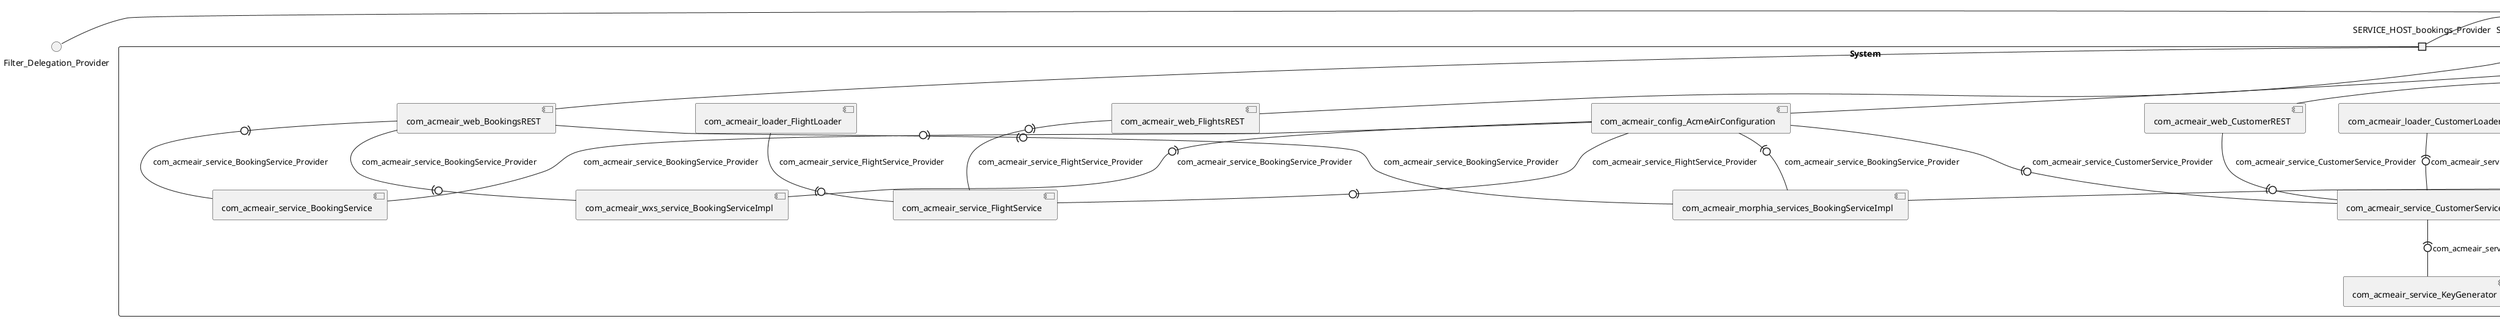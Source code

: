 @startuml
skinparam fixCircleLabelOverlapping true
skinparam componentStyle uml2
() Filter_Delegation_Provider
() SERVICE_HOST_bookings_Delegation_Provider
() SERVICE_HOST_config_Delegation_Provider
() SERVICE_HOST_customer_byid_Delegation_Provider
() SERVICE_HOST_flights_Delegation_Provider
() SERVICE_HOST_loader_Delegation_Provider
() SERVICE_HOST_login_Delegation_Provider
() com_acmeair_morphia_MorphiaConstants_Delegation_Provider
() com_acmeair_wxs_WXSConstants_Delegation_Provider
rectangle System {
[com_acmeair_config_AcmeAirConfiguration] [[acmeair-acmeair.repository#_859jCsYmEe6OKJ_lnX9GvQ]]
[com_acmeair_config_LoaderREST] [[acmeair-acmeair.repository#_859jCsYmEe6OKJ_lnX9GvQ]]
[com_acmeair_loader_CustomerLoader] [[acmeair-acmeair.repository#_859jCsYmEe6OKJ_lnX9GvQ]]
[com_acmeair_loader_FlightLoader] [[acmeair-acmeair.repository#_859jCsYmEe6OKJ_lnX9GvQ]]
[com_acmeair_loader_Loader] [[acmeair-acmeair.repository#_859jCsYmEe6OKJ_lnX9GvQ]]
[com_acmeair_morphia_services_BookingServiceImpl] [[acmeair-acmeair.repository#_859jCsYmEe6OKJ_lnX9GvQ]]
[com_acmeair_service_BookingService] [[acmeair-acmeair.repository#_859jCsYmEe6OKJ_lnX9GvQ]]
[com_acmeair_service_CustomerService] [[acmeair-acmeair.repository#_859jCsYmEe6OKJ_lnX9GvQ]]
[com_acmeair_service_FlightService] [[acmeair-acmeair.repository#_859jCsYmEe6OKJ_lnX9GvQ]]
[com_acmeair_service_KeyGenerator] [[acmeair-acmeair.repository#_859jCsYmEe6OKJ_lnX9GvQ]]
[com_acmeair_service_TransactionService] [[acmeair-acmeair.repository#_859jCsYmEe6OKJ_lnX9GvQ]]
[com_acmeair_web_BookingsREST] [[acmeair-acmeair.repository#_859jCsYmEe6OKJ_lnX9GvQ]]
[com_acmeair_web_CustomerREST] [[acmeair-acmeair.repository#_859jCsYmEe6OKJ_lnX9GvQ]]
[com_acmeair_web_FlightsREST] [[acmeair-acmeair.repository#_859jCsYmEe6OKJ_lnX9GvQ]]
[com_acmeair_web_LoginREST] [[acmeair-acmeair.repository#_859jCsYmEe6OKJ_lnX9GvQ]]
[com_acmeair_web_RESTCookieSessionFilter] [[acmeair-acmeair.repository#_859jCsYmEe6OKJ_lnX9GvQ]]
[com_acmeair_wxs_service_BookingServiceImpl] [[acmeair-acmeair.repository#_859jCsYmEe6OKJ_lnX9GvQ]]
[com_acmeair_wxs_utils_WXSSessionManager] [[acmeair-acmeair.repository#_859jCsYmEe6OKJ_lnX9GvQ]]
port Filter_Provider
Filter_Delegation_Provider - Filter_Provider
Filter_Provider - [com_acmeair_web_RESTCookieSessionFilter]
port SERVICE_HOST_bookings_Provider
SERVICE_HOST_bookings_Delegation_Provider - SERVICE_HOST_bookings_Provider
SERVICE_HOST_bookings_Provider - [com_acmeair_web_BookingsREST]
port SERVICE_HOST_config_Provider
SERVICE_HOST_config_Delegation_Provider - SERVICE_HOST_config_Provider
SERVICE_HOST_config_Provider - [com_acmeair_config_AcmeAirConfiguration]
port SERVICE_HOST_customer_byid_Provider
SERVICE_HOST_customer_byid_Delegation_Provider - SERVICE_HOST_customer_byid_Provider
SERVICE_HOST_customer_byid_Provider - [com_acmeair_web_CustomerREST]
port SERVICE_HOST_flights_Provider
SERVICE_HOST_flights_Delegation_Provider - SERVICE_HOST_flights_Provider
SERVICE_HOST_flights_Provider - [com_acmeair_web_FlightsREST]
port SERVICE_HOST_loader_Provider
SERVICE_HOST_loader_Delegation_Provider - SERVICE_HOST_loader_Provider
SERVICE_HOST_loader_Provider - [com_acmeair_config_LoaderREST]
port SERVICE_HOST_login_Provider
SERVICE_HOST_login_Delegation_Provider - SERVICE_HOST_login_Provider
SERVICE_HOST_login_Provider - [com_acmeair_web_LoginREST]
[com_acmeair_config_LoaderREST] -(0- [com_acmeair_loader_Loader] : com_acmeair_loader_Loader_Provider
port com_acmeair_morphia_MorphiaConstants_Provider
com_acmeair_morphia_MorphiaConstants_Delegation_Provider - com_acmeair_morphia_MorphiaConstants_Provider
com_acmeair_morphia_MorphiaConstants_Provider - [com_acmeair_morphia_services_BookingServiceImpl]
[com_acmeair_web_BookingsREST] -(0- [com_acmeair_morphia_services_BookingServiceImpl] : com_acmeair_service_BookingService_Provider
[com_acmeair_web_BookingsREST] -(0- [com_acmeair_wxs_service_BookingServiceImpl] : com_acmeair_service_BookingService_Provider
[com_acmeair_config_AcmeAirConfiguration] -(0- [com_acmeair_service_BookingService] : com_acmeair_service_BookingService_Provider
[com_acmeair_config_AcmeAirConfiguration] -(0- [com_acmeair_wxs_service_BookingServiceImpl] : com_acmeair_service_BookingService_Provider
[com_acmeair_web_BookingsREST] -(0- [com_acmeair_service_BookingService] : com_acmeair_service_BookingService_Provider
[com_acmeair_config_AcmeAirConfiguration] -(0- [com_acmeair_morphia_services_BookingServiceImpl] : com_acmeair_service_BookingService_Provider
[com_acmeair_web_RESTCookieSessionFilter] -(0- [com_acmeair_service_CustomerService] : com_acmeair_service_CustomerService_Provider
[com_acmeair_web_LoginREST] -(0- [com_acmeair_service_CustomerService] : com_acmeair_service_CustomerService_Provider
[com_acmeair_web_CustomerREST] -(0- [com_acmeair_service_CustomerService] : com_acmeair_service_CustomerService_Provider
[com_acmeair_config_AcmeAirConfiguration] -(0- [com_acmeair_service_CustomerService] : com_acmeair_service_CustomerService_Provider
[com_acmeair_loader_CustomerLoader] -(0- [com_acmeair_service_CustomerService] : com_acmeair_service_CustomerService_Provider
[com_acmeair_loader_FlightLoader] -(0- [com_acmeair_service_FlightService] : com_acmeair_service_FlightService_Provider
[com_acmeair_config_AcmeAirConfiguration] -(0- [com_acmeair_service_FlightService] : com_acmeair_service_FlightService_Provider
[com_acmeair_web_FlightsREST] -(0- [com_acmeair_service_FlightService] : com_acmeair_service_FlightService_Provider
[com_acmeair_service_CustomerService] -(0- [com_acmeair_service_KeyGenerator] : com_acmeair_service_KeyGenerator_Provider
[com_acmeair_web_RESTCookieSessionFilter] -(0- [com_acmeair_wxs_utils_WXSSessionManager] : com_acmeair_service_TransactionService_Provider
[com_acmeair_web_RESTCookieSessionFilter] -(0- [com_acmeair_service_TransactionService] : com_acmeair_service_TransactionService_Provider
port com_acmeair_wxs_WXSConstants_Provider
com_acmeair_wxs_WXSConstants_Delegation_Provider - com_acmeair_wxs_WXSConstants_Provider
com_acmeair_wxs_WXSConstants_Provider - [com_acmeair_wxs_utils_WXSSessionManager]
}

@enduml
